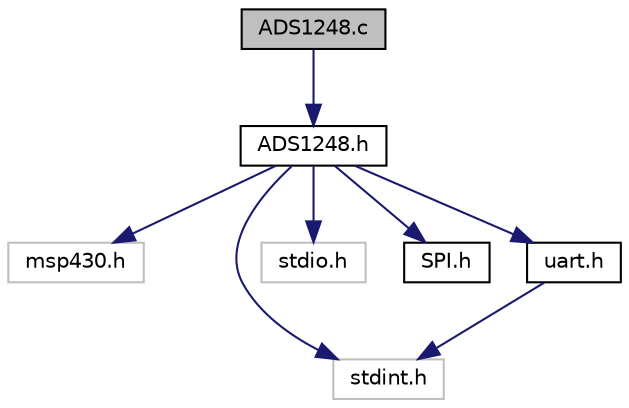 digraph "ADS1248.c"
{
  edge [fontname="Helvetica",fontsize="10",labelfontname="Helvetica",labelfontsize="10"];
  node [fontname="Helvetica",fontsize="10",shape=record];
  Node0 [label="ADS1248.c",height=0.2,width=0.4,color="black", fillcolor="grey75", style="filled", fontcolor="black"];
  Node0 -> Node1 [color="midnightblue",fontsize="10",style="solid",fontname="Helvetica"];
  Node1 [label="ADS1248.h",height=0.2,width=0.4,color="black", fillcolor="white", style="filled",URL="$d0/db7/ADS1248_8h.html"];
  Node1 -> Node2 [color="midnightblue",fontsize="10",style="solid",fontname="Helvetica"];
  Node2 [label="msp430.h",height=0.2,width=0.4,color="grey75", fillcolor="white", style="filled"];
  Node1 -> Node3 [color="midnightblue",fontsize="10",style="solid",fontname="Helvetica"];
  Node3 [label="stdint.h",height=0.2,width=0.4,color="grey75", fillcolor="white", style="filled"];
  Node1 -> Node4 [color="midnightblue",fontsize="10",style="solid",fontname="Helvetica"];
  Node4 [label="stdio.h",height=0.2,width=0.4,color="grey75", fillcolor="white", style="filled"];
  Node1 -> Node5 [color="midnightblue",fontsize="10",style="solid",fontname="Helvetica"];
  Node5 [label="SPI.h",height=0.2,width=0.4,color="black", fillcolor="white", style="filled",URL="$df/d73/SPI_8h.html"];
  Node1 -> Node6 [color="midnightblue",fontsize="10",style="solid",fontname="Helvetica"];
  Node6 [label="uart.h",height=0.2,width=0.4,color="black", fillcolor="white", style="filled",URL="$d2/d86/uart_8h.html"];
  Node6 -> Node3 [color="midnightblue",fontsize="10",style="solid",fontname="Helvetica"];
}
